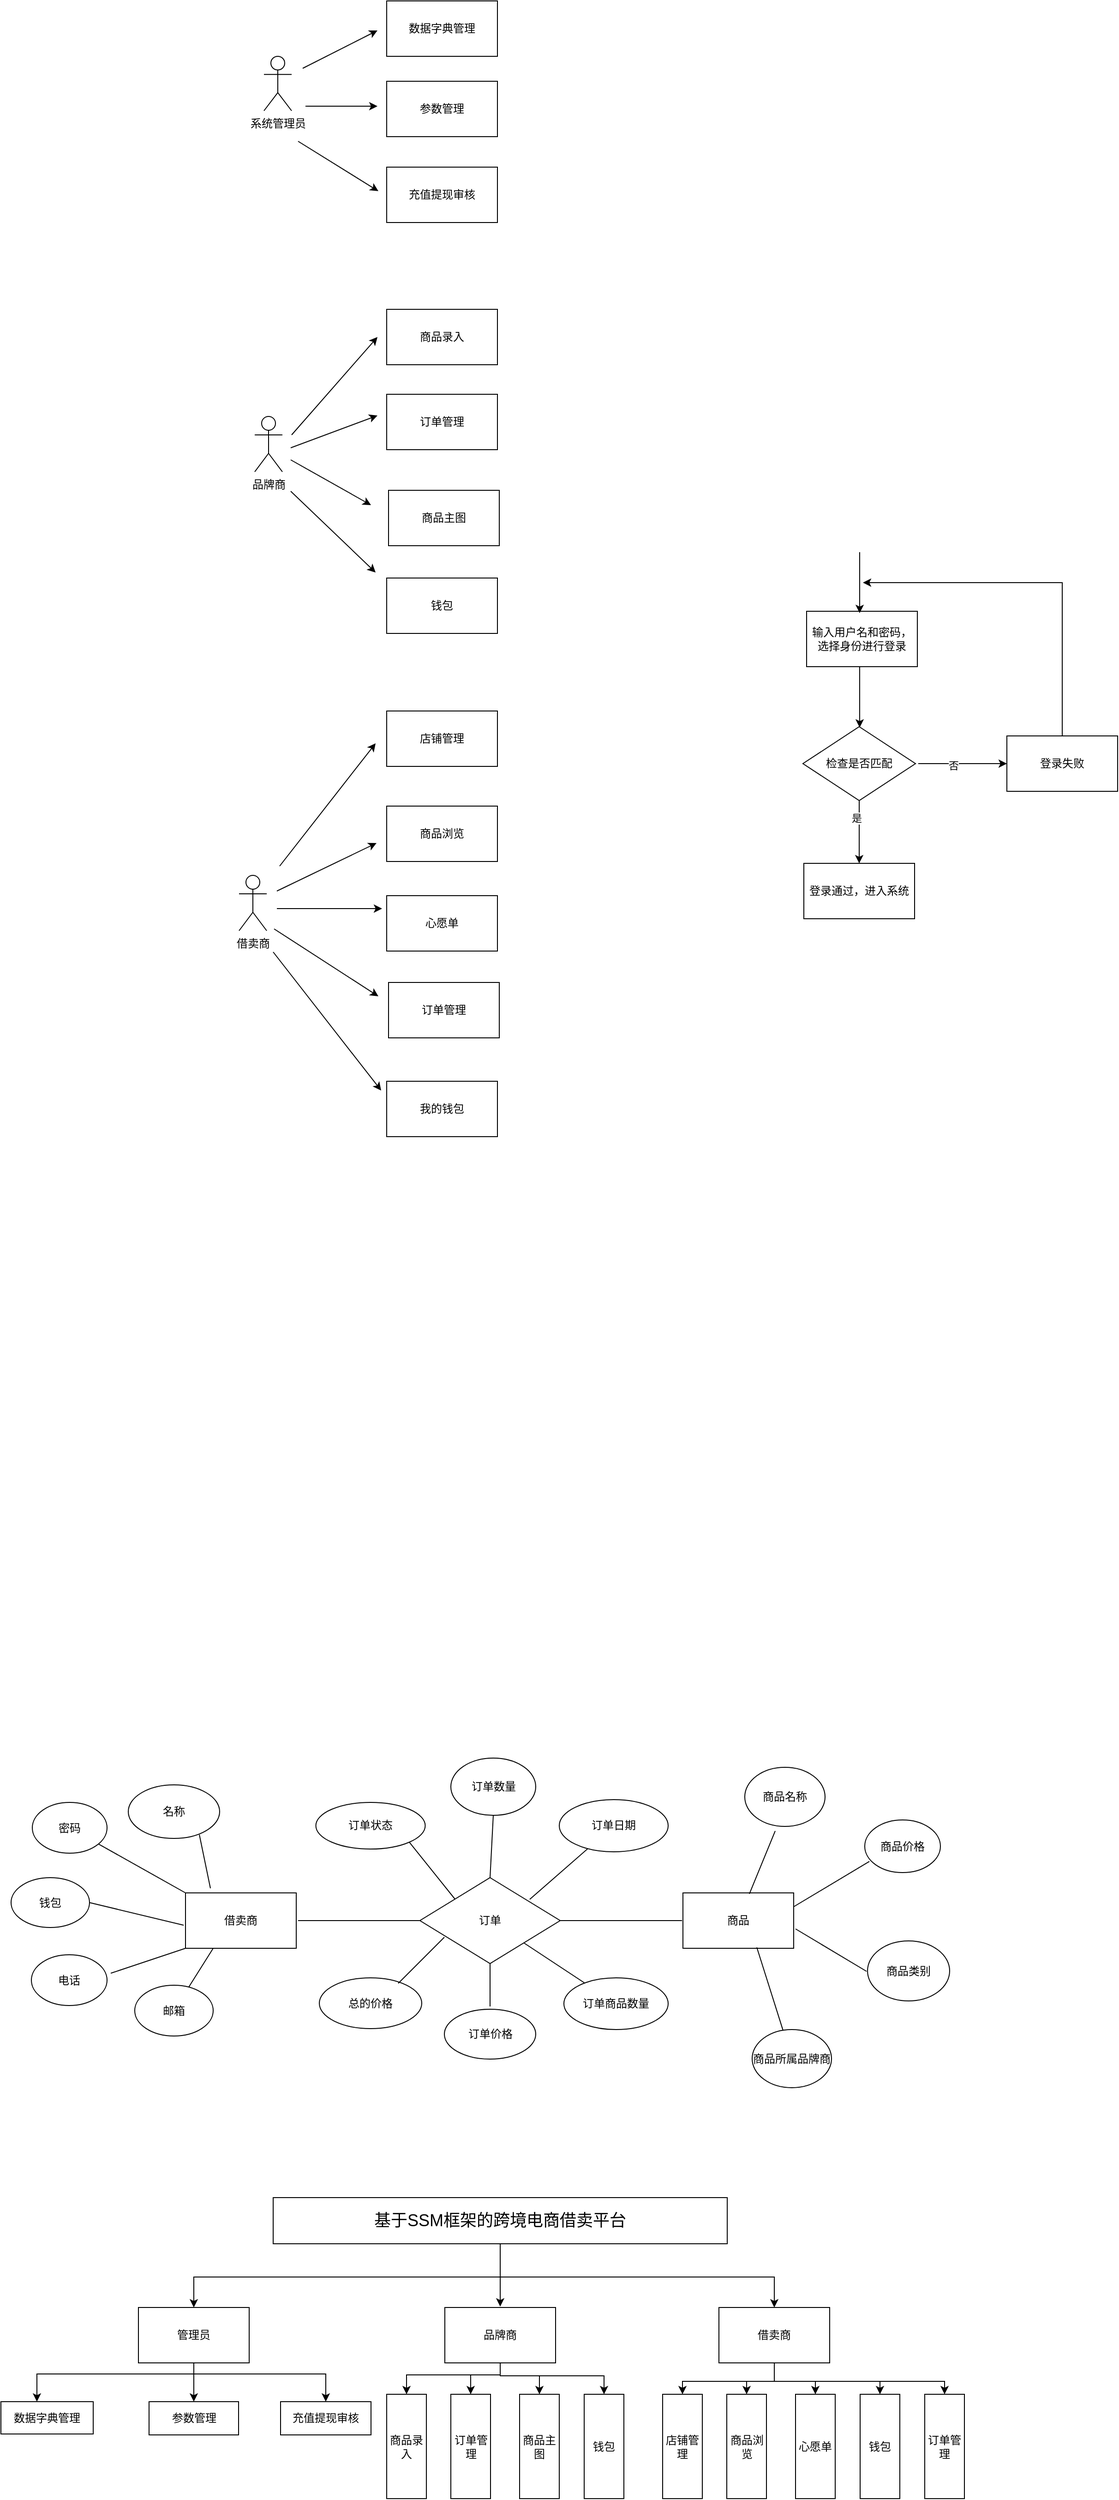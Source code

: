 <mxfile version="14.4.2" type="github">
  <diagram id="XwT_-fUCf9YLQGCaag0Y" name="Page-1">
    <mxGraphModel dx="1422" dy="762" grid="0" gridSize="10" guides="1" tooltips="1" connect="1" arrows="1" fold="1" page="1" pageScale="1" pageWidth="2339" pageHeight="3300" math="0" shadow="0">
      <root>
        <mxCell id="0" />
        <mxCell id="1" parent="0" />
        <mxCell id="hjiipsqCvdRGYFD8bcew-3" value="系统管理员" style="shape=umlActor;verticalLabelPosition=bottom;verticalAlign=top;html=1;outlineConnect=0;" parent="1" vertex="1">
          <mxGeometry x="446" y="226" width="30" height="59" as="geometry" />
        </mxCell>
        <mxCell id="hjiipsqCvdRGYFD8bcew-4" value="数据字典管理" style="rounded=0;whiteSpace=wrap;html=1;" parent="1" vertex="1">
          <mxGeometry x="579" y="166" width="120" height="60" as="geometry" />
        </mxCell>
        <mxCell id="hjiipsqCvdRGYFD8bcew-5" value="参数管理" style="rounded=0;whiteSpace=wrap;html=1;" parent="1" vertex="1">
          <mxGeometry x="579" y="253" width="120" height="60" as="geometry" />
        </mxCell>
        <mxCell id="hjiipsqCvdRGYFD8bcew-6" value="充值提现审核" style="rounded=0;whiteSpace=wrap;html=1;" parent="1" vertex="1">
          <mxGeometry x="579" y="346" width="120" height="60" as="geometry" />
        </mxCell>
        <mxCell id="hjiipsqCvdRGYFD8bcew-7" value="" style="endArrow=classic;html=1;" parent="1" edge="1">
          <mxGeometry width="50" height="50" relative="1" as="geometry">
            <mxPoint x="488" y="239" as="sourcePoint" />
            <mxPoint x="569" y="198" as="targetPoint" />
          </mxGeometry>
        </mxCell>
        <mxCell id="hjiipsqCvdRGYFD8bcew-8" value="" style="endArrow=classic;html=1;" parent="1" edge="1">
          <mxGeometry width="50" height="50" relative="1" as="geometry">
            <mxPoint x="491" y="280" as="sourcePoint" />
            <mxPoint x="569" y="280" as="targetPoint" />
          </mxGeometry>
        </mxCell>
        <mxCell id="hjiipsqCvdRGYFD8bcew-9" value="" style="endArrow=classic;html=1;" parent="1" edge="1">
          <mxGeometry width="50" height="50" relative="1" as="geometry">
            <mxPoint x="483" y="318" as="sourcePoint" />
            <mxPoint x="570" y="372" as="targetPoint" />
          </mxGeometry>
        </mxCell>
        <mxCell id="hjiipsqCvdRGYFD8bcew-12" value="品牌商" style="shape=umlActor;verticalLabelPosition=bottom;verticalAlign=top;html=1;outlineConnect=0;" parent="1" vertex="1">
          <mxGeometry x="436" y="616" width="30" height="60" as="geometry" />
        </mxCell>
        <mxCell id="hjiipsqCvdRGYFD8bcew-16" value="商品录入" style="rounded=0;whiteSpace=wrap;html=1;" parent="1" vertex="1">
          <mxGeometry x="579" y="500" width="120" height="60" as="geometry" />
        </mxCell>
        <mxCell id="hjiipsqCvdRGYFD8bcew-17" value="订单管理" style="rounded=0;whiteSpace=wrap;html=1;" parent="1" vertex="1">
          <mxGeometry x="579" y="592" width="120" height="60" as="geometry" />
        </mxCell>
        <mxCell id="hjiipsqCvdRGYFD8bcew-18" value="商品主图" style="rounded=0;whiteSpace=wrap;html=1;" parent="1" vertex="1">
          <mxGeometry x="581" y="696" width="120" height="60" as="geometry" />
        </mxCell>
        <mxCell id="hjiipsqCvdRGYFD8bcew-19" value="钱包" style="rounded=0;whiteSpace=wrap;html=1;" parent="1" vertex="1">
          <mxGeometry x="579" y="791" width="120" height="60" as="geometry" />
        </mxCell>
        <mxCell id="hjiipsqCvdRGYFD8bcew-20" value="" style="endArrow=classic;html=1;" parent="1" edge="1">
          <mxGeometry width="50" height="50" relative="1" as="geometry">
            <mxPoint x="476" y="636" as="sourcePoint" />
            <mxPoint x="569" y="530" as="targetPoint" />
          </mxGeometry>
        </mxCell>
        <mxCell id="hjiipsqCvdRGYFD8bcew-21" value="" style="endArrow=classic;html=1;" parent="1" edge="1">
          <mxGeometry width="50" height="50" relative="1" as="geometry">
            <mxPoint x="475" y="650" as="sourcePoint" />
            <mxPoint x="569" y="615" as="targetPoint" />
          </mxGeometry>
        </mxCell>
        <mxCell id="hjiipsqCvdRGYFD8bcew-22" value="" style="endArrow=classic;html=1;" parent="1" edge="1">
          <mxGeometry width="50" height="50" relative="1" as="geometry">
            <mxPoint x="475" y="663" as="sourcePoint" />
            <mxPoint x="562" y="712" as="targetPoint" />
          </mxGeometry>
        </mxCell>
        <mxCell id="hjiipsqCvdRGYFD8bcew-23" value="" style="endArrow=classic;html=1;" parent="1" edge="1">
          <mxGeometry width="50" height="50" relative="1" as="geometry">
            <mxPoint x="475" y="697" as="sourcePoint" />
            <mxPoint x="567" y="785" as="targetPoint" />
          </mxGeometry>
        </mxCell>
        <mxCell id="hjiipsqCvdRGYFD8bcew-24" value="借卖商" style="shape=umlActor;verticalLabelPosition=bottom;verticalAlign=top;html=1;outlineConnect=0;" parent="1" vertex="1">
          <mxGeometry x="419" y="1113" width="30" height="60" as="geometry" />
        </mxCell>
        <mxCell id="hjiipsqCvdRGYFD8bcew-25" value="店铺管理" style="rounded=0;whiteSpace=wrap;html=1;" parent="1" vertex="1">
          <mxGeometry x="579" y="935" width="120" height="60" as="geometry" />
        </mxCell>
        <mxCell id="hjiipsqCvdRGYFD8bcew-26" value="商品浏览" style="rounded=0;whiteSpace=wrap;html=1;" parent="1" vertex="1">
          <mxGeometry x="579" y="1038" width="120" height="60" as="geometry" />
        </mxCell>
        <mxCell id="hjiipsqCvdRGYFD8bcew-27" value="心愿单" style="rounded=0;whiteSpace=wrap;html=1;" parent="1" vertex="1">
          <mxGeometry x="579" y="1135" width="120" height="60" as="geometry" />
        </mxCell>
        <mxCell id="hjiipsqCvdRGYFD8bcew-28" value="订单管理" style="rounded=0;whiteSpace=wrap;html=1;" parent="1" vertex="1">
          <mxGeometry x="581" y="1229" width="120" height="60" as="geometry" />
        </mxCell>
        <mxCell id="hjiipsqCvdRGYFD8bcew-29" value="我的钱包" style="rounded=0;whiteSpace=wrap;html=1;" parent="1" vertex="1">
          <mxGeometry x="579" y="1336" width="120" height="60" as="geometry" />
        </mxCell>
        <mxCell id="hjiipsqCvdRGYFD8bcew-30" value="" style="endArrow=classic;html=1;" parent="1" edge="1">
          <mxGeometry width="50" height="50" relative="1" as="geometry">
            <mxPoint x="463" y="1103" as="sourcePoint" />
            <mxPoint x="567" y="970" as="targetPoint" />
          </mxGeometry>
        </mxCell>
        <mxCell id="hjiipsqCvdRGYFD8bcew-31" value="" style="endArrow=classic;html=1;" parent="1" edge="1">
          <mxGeometry width="50" height="50" relative="1" as="geometry">
            <mxPoint x="460" y="1130" as="sourcePoint" />
            <mxPoint x="568" y="1078" as="targetPoint" />
          </mxGeometry>
        </mxCell>
        <mxCell id="hjiipsqCvdRGYFD8bcew-32" value="" style="endArrow=classic;html=1;" parent="1" edge="1">
          <mxGeometry width="50" height="50" relative="1" as="geometry">
            <mxPoint x="460" y="1149" as="sourcePoint" />
            <mxPoint x="574" y="1149" as="targetPoint" />
          </mxGeometry>
        </mxCell>
        <mxCell id="hjiipsqCvdRGYFD8bcew-33" value="" style="endArrow=classic;html=1;" parent="1" edge="1">
          <mxGeometry width="50" height="50" relative="1" as="geometry">
            <mxPoint x="457" y="1171" as="sourcePoint" />
            <mxPoint x="570" y="1244" as="targetPoint" />
          </mxGeometry>
        </mxCell>
        <mxCell id="hjiipsqCvdRGYFD8bcew-34" value="" style="endArrow=classic;html=1;" parent="1" edge="1">
          <mxGeometry width="50" height="50" relative="1" as="geometry">
            <mxPoint x="456" y="1196" as="sourcePoint" />
            <mxPoint x="573" y="1346" as="targetPoint" />
          </mxGeometry>
        </mxCell>
        <mxCell id="hjiipsqCvdRGYFD8bcew-35" value="借卖商" style="rounded=0;whiteSpace=wrap;html=1;" parent="1" vertex="1">
          <mxGeometry x="361" y="2215" width="120" height="60" as="geometry" />
        </mxCell>
        <mxCell id="hjiipsqCvdRGYFD8bcew-36" value="商品" style="rounded=0;whiteSpace=wrap;html=1;" parent="1" vertex="1">
          <mxGeometry x="900" y="2215" width="120" height="60" as="geometry" />
        </mxCell>
        <mxCell id="hjiipsqCvdRGYFD8bcew-37" value="订单" style="rhombus;whiteSpace=wrap;html=1;" parent="1" vertex="1">
          <mxGeometry x="615" y="2198.5" width="152" height="93" as="geometry" />
        </mxCell>
        <mxCell id="hjiipsqCvdRGYFD8bcew-38" value="密码" style="ellipse;whiteSpace=wrap;html=1;" parent="1" vertex="1">
          <mxGeometry x="195" y="2117" width="81" height="55" as="geometry" />
        </mxCell>
        <mxCell id="hjiipsqCvdRGYFD8bcew-39" value="钱包" style="ellipse;whiteSpace=wrap;html=1;" parent="1" vertex="1">
          <mxGeometry x="172" y="2198.5" width="85" height="54" as="geometry" />
        </mxCell>
        <mxCell id="hjiipsqCvdRGYFD8bcew-40" value="电话" style="ellipse;whiteSpace=wrap;html=1;" parent="1" vertex="1">
          <mxGeometry x="194" y="2282" width="82" height="55" as="geometry" />
        </mxCell>
        <mxCell id="hjiipsqCvdRGYFD8bcew-41" value="邮箱" style="ellipse;whiteSpace=wrap;html=1;" parent="1" vertex="1">
          <mxGeometry x="306" y="2315" width="85" height="55" as="geometry" />
        </mxCell>
        <mxCell id="hjiipsqCvdRGYFD8bcew-42" value="名称" style="ellipse;whiteSpace=wrap;html=1;" parent="1" vertex="1">
          <mxGeometry x="299" y="2098" width="99" height="58" as="geometry" />
        </mxCell>
        <mxCell id="hjiipsqCvdRGYFD8bcew-43" value="订单数量" style="ellipse;whiteSpace=wrap;html=1;" parent="1" vertex="1">
          <mxGeometry x="648.5" y="2069" width="92" height="62" as="geometry" />
        </mxCell>
        <mxCell id="hjiipsqCvdRGYFD8bcew-44" value="订单日期" style="ellipse;whiteSpace=wrap;html=1;" parent="1" vertex="1">
          <mxGeometry x="766" y="2114" width="118" height="56.5" as="geometry" />
        </mxCell>
        <mxCell id="hjiipsqCvdRGYFD8bcew-45" value="订单价格" style="ellipse;whiteSpace=wrap;html=1;" parent="1" vertex="1">
          <mxGeometry x="641.5" y="2341" width="99" height="54" as="geometry" />
        </mxCell>
        <mxCell id="hjiipsqCvdRGYFD8bcew-46" value="订单商品数量" style="ellipse;whiteSpace=wrap;html=1;" parent="1" vertex="1">
          <mxGeometry x="771" y="2307" width="113" height="56" as="geometry" />
        </mxCell>
        <mxCell id="hjiipsqCvdRGYFD8bcew-47" value="总的价格" style="ellipse;whiteSpace=wrap;html=1;" parent="1" vertex="1">
          <mxGeometry x="506" y="2307" width="111" height="55" as="geometry" />
        </mxCell>
        <mxCell id="hjiipsqCvdRGYFD8bcew-48" value="订单状态" style="ellipse;whiteSpace=wrap;html=1;" parent="1" vertex="1">
          <mxGeometry x="502.25" y="2117" width="118.5" height="50.5" as="geometry" />
        </mxCell>
        <mxCell id="hjiipsqCvdRGYFD8bcew-49" value="商品名称" style="ellipse;whiteSpace=wrap;html=1;" parent="1" vertex="1">
          <mxGeometry x="967" y="2079" width="87" height="64" as="geometry" />
        </mxCell>
        <mxCell id="hjiipsqCvdRGYFD8bcew-50" value="商品价格" style="ellipse;whiteSpace=wrap;html=1;" parent="1" vertex="1">
          <mxGeometry x="1097" y="2136" width="82" height="57" as="geometry" />
        </mxCell>
        <mxCell id="hjiipsqCvdRGYFD8bcew-51" value="商品类别" style="ellipse;whiteSpace=wrap;html=1;" parent="1" vertex="1">
          <mxGeometry x="1100" y="2267" width="89" height="65" as="geometry" />
        </mxCell>
        <mxCell id="hjiipsqCvdRGYFD8bcew-52" value="商品所属品牌商" style="ellipse;whiteSpace=wrap;html=1;" parent="1" vertex="1">
          <mxGeometry x="975" y="2363" width="86" height="63" as="geometry" />
        </mxCell>
        <mxCell id="hjiipsqCvdRGYFD8bcew-55" value="" style="endArrow=none;html=1;entryX=0;entryY=0.5;entryDx=0;entryDy=0;" parent="1" target="hjiipsqCvdRGYFD8bcew-37" edge="1">
          <mxGeometry width="50" height="50" relative="1" as="geometry">
            <mxPoint x="483" y="2245" as="sourcePoint" />
            <mxPoint x="516" y="2212" as="targetPoint" />
          </mxGeometry>
        </mxCell>
        <mxCell id="hjiipsqCvdRGYFD8bcew-56" value="" style="endArrow=none;html=1;exitX=1;exitY=0.5;exitDx=0;exitDy=0;" parent="1" source="hjiipsqCvdRGYFD8bcew-37" edge="1">
          <mxGeometry width="50" height="50" relative="1" as="geometry">
            <mxPoint x="859" y="2245" as="sourcePoint" />
            <mxPoint x="899" y="2245" as="targetPoint" />
          </mxGeometry>
        </mxCell>
        <mxCell id="hjiipsqCvdRGYFD8bcew-57" value="" style="endArrow=none;html=1;entryX=0.263;entryY=0.938;entryDx=0;entryDy=0;entryPerimeter=0;" parent="1" target="hjiipsqCvdRGYFD8bcew-44" edge="1">
          <mxGeometry width="50" height="50" relative="1" as="geometry">
            <mxPoint x="734" y="2222" as="sourcePoint" />
            <mxPoint x="784" y="2172" as="targetPoint" />
          </mxGeometry>
        </mxCell>
        <mxCell id="hjiipsqCvdRGYFD8bcew-58" value="" style="endArrow=none;html=1;entryX=0.778;entryY=0.931;entryDx=0;entryDy=0;entryPerimeter=0;" parent="1" target="hjiipsqCvdRGYFD8bcew-42" edge="1">
          <mxGeometry width="50" height="50" relative="1" as="geometry">
            <mxPoint x="388" y="2210" as="sourcePoint" />
            <mxPoint x="439" y="2150" as="targetPoint" />
          </mxGeometry>
        </mxCell>
        <mxCell id="hjiipsqCvdRGYFD8bcew-59" value="" style="endArrow=none;html=1;entryX=0;entryY=0;entryDx=0;entryDy=0;" parent="1" source="hjiipsqCvdRGYFD8bcew-38" target="hjiipsqCvdRGYFD8bcew-35" edge="1">
          <mxGeometry width="50" height="50" relative="1" as="geometry">
            <mxPoint x="326" y="2223" as="sourcePoint" />
            <mxPoint x="364" y="2173" as="targetPoint" />
          </mxGeometry>
        </mxCell>
        <mxCell id="hjiipsqCvdRGYFD8bcew-60" value="" style="endArrow=none;html=1;exitX=1;exitY=0.5;exitDx=0;exitDy=0;" parent="1" source="hjiipsqCvdRGYFD8bcew-39" edge="1">
          <mxGeometry width="50" height="50" relative="1" as="geometry">
            <mxPoint x="293" y="2267" as="sourcePoint" />
            <mxPoint x="359" y="2250" as="targetPoint" />
          </mxGeometry>
        </mxCell>
        <mxCell id="hjiipsqCvdRGYFD8bcew-61" value="" style="endArrow=none;html=1;entryX=0;entryY=1;entryDx=0;entryDy=0;exitX=1.049;exitY=0.364;exitDx=0;exitDy=0;exitPerimeter=0;" parent="1" source="hjiipsqCvdRGYFD8bcew-40" target="hjiipsqCvdRGYFD8bcew-35" edge="1">
          <mxGeometry width="50" height="50" relative="1" as="geometry">
            <mxPoint x="297" y="2305" as="sourcePoint" />
            <mxPoint x="347" y="2255" as="targetPoint" />
          </mxGeometry>
        </mxCell>
        <mxCell id="hjiipsqCvdRGYFD8bcew-62" value="" style="endArrow=none;html=1;entryX=0.25;entryY=1;entryDx=0;entryDy=0;" parent="1" source="hjiipsqCvdRGYFD8bcew-41" target="hjiipsqCvdRGYFD8bcew-35" edge="1">
          <mxGeometry width="50" height="50" relative="1" as="geometry">
            <mxPoint x="398" y="2331" as="sourcePoint" />
            <mxPoint x="448" y="2281" as="targetPoint" />
          </mxGeometry>
        </mxCell>
        <mxCell id="hjiipsqCvdRGYFD8bcew-63" value="" style="endArrow=none;html=1;entryX=1;entryY=1;entryDx=0;entryDy=0;exitX=0;exitY=0;exitDx=0;exitDy=0;" parent="1" source="hjiipsqCvdRGYFD8bcew-37" target="hjiipsqCvdRGYFD8bcew-48" edge="1">
          <mxGeometry width="50" height="50" relative="1" as="geometry">
            <mxPoint x="649" y="2193" as="sourcePoint" />
            <mxPoint x="699" y="2143" as="targetPoint" />
          </mxGeometry>
        </mxCell>
        <mxCell id="hjiipsqCvdRGYFD8bcew-64" value="" style="endArrow=none;html=1;exitX=0.5;exitY=0;exitDx=0;exitDy=0;entryX=0.5;entryY=1;entryDx=0;entryDy=0;" parent="1" source="hjiipsqCvdRGYFD8bcew-37" target="hjiipsqCvdRGYFD8bcew-43" edge="1">
          <mxGeometry width="50" height="50" relative="1" as="geometry">
            <mxPoint x="691" y="2185" as="sourcePoint" />
            <mxPoint x="741" y="2135" as="targetPoint" />
          </mxGeometry>
        </mxCell>
        <mxCell id="hjiipsqCvdRGYFD8bcew-65" value="" style="endArrow=none;html=1;" parent="1" edge="1">
          <mxGeometry width="50" height="50" relative="1" as="geometry">
            <mxPoint x="591.5" y="2313" as="sourcePoint" />
            <mxPoint x="641.5" y="2263" as="targetPoint" />
          </mxGeometry>
        </mxCell>
        <mxCell id="hjiipsqCvdRGYFD8bcew-68" value="" style="endArrow=none;html=1;entryX=0.5;entryY=1;entryDx=0;entryDy=0;" parent="1" target="hjiipsqCvdRGYFD8bcew-37" edge="1">
          <mxGeometry width="50" height="50" relative="1" as="geometry">
            <mxPoint x="691" y="2338" as="sourcePoint" />
            <mxPoint x="744" y="2288" as="targetPoint" />
          </mxGeometry>
        </mxCell>
        <mxCell id="hjiipsqCvdRGYFD8bcew-69" value="" style="endArrow=none;html=1;" parent="1" source="hjiipsqCvdRGYFD8bcew-37" target="hjiipsqCvdRGYFD8bcew-46" edge="1">
          <mxGeometry width="50" height="50" relative="1" as="geometry">
            <mxPoint x="758" y="2318" as="sourcePoint" />
            <mxPoint x="808" y="2268" as="targetPoint" />
          </mxGeometry>
        </mxCell>
        <mxCell id="hjiipsqCvdRGYFD8bcew-70" value="" style="endArrow=none;html=1;entryX=0.379;entryY=1.078;entryDx=0;entryDy=0;entryPerimeter=0;exitX=0.6;exitY=0.017;exitDx=0;exitDy=0;exitPerimeter=0;" parent="1" source="hjiipsqCvdRGYFD8bcew-36" target="hjiipsqCvdRGYFD8bcew-49" edge="1">
          <mxGeometry width="50" height="50" relative="1" as="geometry">
            <mxPoint x="944" y="2221" as="sourcePoint" />
            <mxPoint x="994" y="2171" as="targetPoint" />
          </mxGeometry>
        </mxCell>
        <mxCell id="hjiipsqCvdRGYFD8bcew-71" value="" style="endArrow=none;html=1;entryX=0.061;entryY=0.789;entryDx=0;entryDy=0;entryPerimeter=0;exitX=1;exitY=0.25;exitDx=0;exitDy=0;" parent="1" source="hjiipsqCvdRGYFD8bcew-36" target="hjiipsqCvdRGYFD8bcew-50" edge="1">
          <mxGeometry width="50" height="50" relative="1" as="geometry">
            <mxPoint x="1027" y="2232" as="sourcePoint" />
            <mxPoint x="1086" y="2188" as="targetPoint" />
          </mxGeometry>
        </mxCell>
        <mxCell id="hjiipsqCvdRGYFD8bcew-72" value="" style="endArrow=none;html=1;exitX=1.017;exitY=0.65;exitDx=0;exitDy=0;exitPerimeter=0;" parent="1" source="hjiipsqCvdRGYFD8bcew-36" edge="1">
          <mxGeometry width="50" height="50" relative="1" as="geometry">
            <mxPoint x="1036" y="2300" as="sourcePoint" />
            <mxPoint x="1099" y="2300" as="targetPoint" />
          </mxGeometry>
        </mxCell>
        <mxCell id="hjiipsqCvdRGYFD8bcew-73" value="" style="endArrow=none;html=1;entryX=0.667;entryY=0.983;entryDx=0;entryDy=0;entryPerimeter=0;" parent="1" source="hjiipsqCvdRGYFD8bcew-52" target="hjiipsqCvdRGYFD8bcew-36" edge="1">
          <mxGeometry width="50" height="50" relative="1" as="geometry">
            <mxPoint x="979" y="2350" as="sourcePoint" />
            <mxPoint x="1029" y="2300" as="targetPoint" />
          </mxGeometry>
        </mxCell>
        <mxCell id="jop23yUPkVs85DYAxAr2-5" style="edgeStyle=orthogonalEdgeStyle;rounded=0;orthogonalLoop=1;jettySize=auto;html=1;entryX=0.5;entryY=0;entryDx=0;entryDy=0;" edge="1" parent="1" source="jop23yUPkVs85DYAxAr2-1" target="jop23yUPkVs85DYAxAr2-2">
          <mxGeometry relative="1" as="geometry">
            <Array as="points">
              <mxPoint x="702" y="2631" />
              <mxPoint x="370" y="2631" />
            </Array>
          </mxGeometry>
        </mxCell>
        <mxCell id="jop23yUPkVs85DYAxAr2-6" style="edgeStyle=orthogonalEdgeStyle;rounded=0;orthogonalLoop=1;jettySize=auto;html=1;" edge="1" parent="1" source="jop23yUPkVs85DYAxAr2-1">
          <mxGeometry relative="1" as="geometry">
            <mxPoint x="702" y="2663" as="targetPoint" />
          </mxGeometry>
        </mxCell>
        <mxCell id="jop23yUPkVs85DYAxAr2-7" style="edgeStyle=orthogonalEdgeStyle;rounded=0;orthogonalLoop=1;jettySize=auto;html=1;entryX=0.5;entryY=0;entryDx=0;entryDy=0;" edge="1" parent="1" source="jop23yUPkVs85DYAxAr2-1" target="jop23yUPkVs85DYAxAr2-4">
          <mxGeometry relative="1" as="geometry">
            <Array as="points">
              <mxPoint x="702" y="2631" />
              <mxPoint x="999" y="2631" />
            </Array>
          </mxGeometry>
        </mxCell>
        <mxCell id="jop23yUPkVs85DYAxAr2-1" value="&lt;font style=&quot;font-size: 18px&quot;&gt;基于SSM框架的跨境电商借卖平台&lt;/font&gt;" style="rounded=0;whiteSpace=wrap;html=1;" vertex="1" parent="1">
          <mxGeometry x="456" y="2545" width="492" height="50" as="geometry" />
        </mxCell>
        <mxCell id="jop23yUPkVs85DYAxAr2-11" style="edgeStyle=orthogonalEdgeStyle;rounded=0;orthogonalLoop=1;jettySize=auto;html=1;" edge="1" parent="1" source="jop23yUPkVs85DYAxAr2-2" target="jop23yUPkVs85DYAxAr2-8">
          <mxGeometry relative="1" as="geometry">
            <mxPoint x="195" y="2758" as="targetPoint" />
            <Array as="points">
              <mxPoint x="370" y="2736" />
              <mxPoint x="200" y="2736" />
            </Array>
          </mxGeometry>
        </mxCell>
        <mxCell id="jop23yUPkVs85DYAxAr2-12" style="edgeStyle=orthogonalEdgeStyle;rounded=0;orthogonalLoop=1;jettySize=auto;html=1;entryX=0.5;entryY=0;entryDx=0;entryDy=0;" edge="1" parent="1" source="jop23yUPkVs85DYAxAr2-2" target="jop23yUPkVs85DYAxAr2-9">
          <mxGeometry relative="1" as="geometry">
            <mxPoint x="370" y="2743" as="targetPoint" />
          </mxGeometry>
        </mxCell>
        <mxCell id="jop23yUPkVs85DYAxAr2-14" style="edgeStyle=orthogonalEdgeStyle;rounded=0;orthogonalLoop=1;jettySize=auto;html=1;entryX=0.5;entryY=0;entryDx=0;entryDy=0;" edge="1" parent="1" source="jop23yUPkVs85DYAxAr2-2" target="jop23yUPkVs85DYAxAr2-10">
          <mxGeometry relative="1" as="geometry">
            <Array as="points">
              <mxPoint x="370" y="2736" />
              <mxPoint x="513" y="2736" />
            </Array>
          </mxGeometry>
        </mxCell>
        <mxCell id="jop23yUPkVs85DYAxAr2-2" value="管理员" style="rounded=0;whiteSpace=wrap;html=1;" vertex="1" parent="1">
          <mxGeometry x="310" y="2664" width="120" height="60" as="geometry" />
        </mxCell>
        <mxCell id="jop23yUPkVs85DYAxAr2-25" style="edgeStyle=orthogonalEdgeStyle;rounded=0;orthogonalLoop=1;jettySize=auto;html=1;entryX=0.5;entryY=0;entryDx=0;entryDy=0;" edge="1" parent="1" source="jop23yUPkVs85DYAxAr2-3" target="jop23yUPkVs85DYAxAr2-15">
          <mxGeometry relative="1" as="geometry">
            <Array as="points">
              <mxPoint x="702" y="2737" />
              <mxPoint x="601" y="2737" />
            </Array>
          </mxGeometry>
        </mxCell>
        <mxCell id="jop23yUPkVs85DYAxAr2-26" style="edgeStyle=orthogonalEdgeStyle;rounded=0;orthogonalLoop=1;jettySize=auto;html=1;entryX=0.5;entryY=0;entryDx=0;entryDy=0;" edge="1" parent="1" source="jop23yUPkVs85DYAxAr2-3" target="jop23yUPkVs85DYAxAr2-16">
          <mxGeometry relative="1" as="geometry">
            <Array as="points">
              <mxPoint x="702" y="2737" />
              <mxPoint x="670" y="2737" />
            </Array>
          </mxGeometry>
        </mxCell>
        <mxCell id="jop23yUPkVs85DYAxAr2-27" style="edgeStyle=orthogonalEdgeStyle;rounded=0;orthogonalLoop=1;jettySize=auto;html=1;entryX=0.5;entryY=0;entryDx=0;entryDy=0;" edge="1" parent="1" source="jop23yUPkVs85DYAxAr2-3" target="jop23yUPkVs85DYAxAr2-17">
          <mxGeometry relative="1" as="geometry">
            <Array as="points">
              <mxPoint x="702" y="2738" />
              <mxPoint x="745" y="2738" />
            </Array>
          </mxGeometry>
        </mxCell>
        <mxCell id="jop23yUPkVs85DYAxAr2-28" style="edgeStyle=orthogonalEdgeStyle;rounded=0;orthogonalLoop=1;jettySize=auto;html=1;entryX=0.5;entryY=0;entryDx=0;entryDy=0;" edge="1" parent="1" source="jop23yUPkVs85DYAxAr2-3" target="jop23yUPkVs85DYAxAr2-18">
          <mxGeometry relative="1" as="geometry">
            <Array as="points">
              <mxPoint x="702" y="2738" />
              <mxPoint x="815" y="2738" />
            </Array>
          </mxGeometry>
        </mxCell>
        <mxCell id="jop23yUPkVs85DYAxAr2-3" value="品牌商" style="rounded=0;whiteSpace=wrap;html=1;" vertex="1" parent="1">
          <mxGeometry x="642" y="2664" width="120" height="60" as="geometry" />
        </mxCell>
        <mxCell id="jop23yUPkVs85DYAxAr2-29" style="edgeStyle=orthogonalEdgeStyle;rounded=0;orthogonalLoop=1;jettySize=auto;html=1;entryX=0.5;entryY=0;entryDx=0;entryDy=0;" edge="1" parent="1" source="jop23yUPkVs85DYAxAr2-4" target="jop23yUPkVs85DYAxAr2-20">
          <mxGeometry relative="1" as="geometry">
            <Array as="points">
              <mxPoint x="999" y="2744" />
              <mxPoint x="900" y="2744" />
            </Array>
          </mxGeometry>
        </mxCell>
        <mxCell id="jop23yUPkVs85DYAxAr2-30" style="edgeStyle=orthogonalEdgeStyle;rounded=0;orthogonalLoop=1;jettySize=auto;html=1;entryX=0.5;entryY=0;entryDx=0;entryDy=0;" edge="1" parent="1" source="jop23yUPkVs85DYAxAr2-4" target="jop23yUPkVs85DYAxAr2-21">
          <mxGeometry relative="1" as="geometry" />
        </mxCell>
        <mxCell id="jop23yUPkVs85DYAxAr2-31" style="edgeStyle=orthogonalEdgeStyle;rounded=0;orthogonalLoop=1;jettySize=auto;html=1;entryX=0.5;entryY=0;entryDx=0;entryDy=0;" edge="1" parent="1" source="jop23yUPkVs85DYAxAr2-4" target="jop23yUPkVs85DYAxAr2-22">
          <mxGeometry relative="1" as="geometry" />
        </mxCell>
        <mxCell id="jop23yUPkVs85DYAxAr2-32" style="edgeStyle=orthogonalEdgeStyle;rounded=0;orthogonalLoop=1;jettySize=auto;html=1;entryX=0.5;entryY=0;entryDx=0;entryDy=0;" edge="1" parent="1" source="jop23yUPkVs85DYAxAr2-4" target="jop23yUPkVs85DYAxAr2-23">
          <mxGeometry relative="1" as="geometry">
            <Array as="points">
              <mxPoint x="999" y="2744" />
              <mxPoint x="1114" y="2744" />
            </Array>
          </mxGeometry>
        </mxCell>
        <mxCell id="jop23yUPkVs85DYAxAr2-33" style="edgeStyle=orthogonalEdgeStyle;rounded=0;orthogonalLoop=1;jettySize=auto;html=1;entryX=0.5;entryY=0;entryDx=0;entryDy=0;" edge="1" parent="1" source="jop23yUPkVs85DYAxAr2-4" target="jop23yUPkVs85DYAxAr2-24">
          <mxGeometry relative="1" as="geometry">
            <Array as="points">
              <mxPoint x="999" y="2744" />
              <mxPoint x="1184" y="2744" />
            </Array>
          </mxGeometry>
        </mxCell>
        <mxCell id="jop23yUPkVs85DYAxAr2-4" value="借卖商" style="rounded=0;whiteSpace=wrap;html=1;" vertex="1" parent="1">
          <mxGeometry x="939" y="2664" width="120" height="60" as="geometry" />
        </mxCell>
        <mxCell id="jop23yUPkVs85DYAxAr2-8" value="数据字典管理" style="rounded=0;whiteSpace=wrap;html=1;" vertex="1" parent="1">
          <mxGeometry x="161" y="2766" width="100" height="35" as="geometry" />
        </mxCell>
        <mxCell id="jop23yUPkVs85DYAxAr2-9" value="参数管理" style="rounded=0;whiteSpace=wrap;html=1;" vertex="1" parent="1">
          <mxGeometry x="321.5" y="2766" width="97" height="36" as="geometry" />
        </mxCell>
        <mxCell id="jop23yUPkVs85DYAxAr2-10" value="充值提现审核" style="rounded=0;whiteSpace=wrap;html=1;" vertex="1" parent="1">
          <mxGeometry x="464" y="2766" width="98" height="36" as="geometry" />
        </mxCell>
        <mxCell id="jop23yUPkVs85DYAxAr2-15" value="商品录入" style="rounded=0;whiteSpace=wrap;html=1;" vertex="1" parent="1">
          <mxGeometry x="579" y="2758" width="43" height="113" as="geometry" />
        </mxCell>
        <mxCell id="jop23yUPkVs85DYAxAr2-16" value="订单管理" style="rounded=0;whiteSpace=wrap;html=1;" vertex="1" parent="1">
          <mxGeometry x="648.5" y="2758" width="43" height="113" as="geometry" />
        </mxCell>
        <mxCell id="jop23yUPkVs85DYAxAr2-17" value="商品主图" style="rounded=0;whiteSpace=wrap;html=1;" vertex="1" parent="1">
          <mxGeometry x="723" y="2758" width="43" height="113" as="geometry" />
        </mxCell>
        <mxCell id="jop23yUPkVs85DYAxAr2-18" value="钱包" style="rounded=0;whiteSpace=wrap;html=1;" vertex="1" parent="1">
          <mxGeometry x="793" y="2758" width="43" height="113" as="geometry" />
        </mxCell>
        <mxCell id="jop23yUPkVs85DYAxAr2-20" value="店铺管理" style="rounded=0;whiteSpace=wrap;html=1;" vertex="1" parent="1">
          <mxGeometry x="878" y="2758" width="43" height="113" as="geometry" />
        </mxCell>
        <mxCell id="jop23yUPkVs85DYAxAr2-21" value="商品浏览" style="rounded=0;whiteSpace=wrap;html=1;" vertex="1" parent="1">
          <mxGeometry x="947.5" y="2758" width="43" height="113" as="geometry" />
        </mxCell>
        <mxCell id="jop23yUPkVs85DYAxAr2-22" value="心愿单" style="rounded=0;whiteSpace=wrap;html=1;" vertex="1" parent="1">
          <mxGeometry x="1022" y="2758" width="43" height="113" as="geometry" />
        </mxCell>
        <mxCell id="jop23yUPkVs85DYAxAr2-23" value="钱包" style="rounded=0;whiteSpace=wrap;html=1;" vertex="1" parent="1">
          <mxGeometry x="1092" y="2758" width="43" height="113" as="geometry" />
        </mxCell>
        <mxCell id="jop23yUPkVs85DYAxAr2-24" value="订单管理" style="rounded=0;whiteSpace=wrap;html=1;" vertex="1" parent="1">
          <mxGeometry x="1162" y="2758" width="43" height="113" as="geometry" />
        </mxCell>
        <mxCell id="jop23yUPkVs85DYAxAr2-34" value="输入用户名和密码，选择身份进行登录" style="rounded=0;whiteSpace=wrap;html=1;" vertex="1" parent="1">
          <mxGeometry x="1034" y="827" width="120" height="60" as="geometry" />
        </mxCell>
        <mxCell id="jop23yUPkVs85DYAxAr2-35" value="检查是否匹配" style="rhombus;whiteSpace=wrap;html=1;" vertex="1" parent="1">
          <mxGeometry x="1030" y="952" width="122" height="80" as="geometry" />
        </mxCell>
        <mxCell id="jop23yUPkVs85DYAxAr2-36" value="登录通过，进入系统" style="rounded=0;whiteSpace=wrap;html=1;" vertex="1" parent="1">
          <mxGeometry x="1031" y="1100" width="120" height="60" as="geometry" />
        </mxCell>
        <mxCell id="jop23yUPkVs85DYAxAr2-37" value="" style="endArrow=classic;html=1;" edge="1" parent="1">
          <mxGeometry width="50" height="50" relative="1" as="geometry">
            <mxPoint x="1091.5" y="763" as="sourcePoint" />
            <mxPoint x="1091.5" y="829" as="targetPoint" />
          </mxGeometry>
        </mxCell>
        <mxCell id="jop23yUPkVs85DYAxAr2-38" value="" style="endArrow=classic;html=1;" edge="1" parent="1">
          <mxGeometry width="50" height="50" relative="1" as="geometry">
            <mxPoint x="1091.5" y="887" as="sourcePoint" />
            <mxPoint x="1091.5" y="953" as="targetPoint" />
          </mxGeometry>
        </mxCell>
        <mxCell id="jop23yUPkVs85DYAxAr2-39" value="" style="endArrow=classic;html=1;exitX=0.5;exitY=1;exitDx=0;exitDy=0;" edge="1" parent="1" source="jop23yUPkVs85DYAxAr2-35">
          <mxGeometry width="50" height="50" relative="1" as="geometry">
            <mxPoint x="1220" y="1024" as="sourcePoint" />
            <mxPoint x="1091" y="1100" as="targetPoint" />
          </mxGeometry>
        </mxCell>
        <mxCell id="jop23yUPkVs85DYAxAr2-40" value="是" style="edgeLabel;html=1;align=center;verticalAlign=middle;resizable=0;points=[];" vertex="1" connectable="0" parent="jop23yUPkVs85DYAxAr2-39">
          <mxGeometry x="-0.441" y="-3" relative="1" as="geometry">
            <mxPoint as="offset" />
          </mxGeometry>
        </mxCell>
        <mxCell id="jop23yUPkVs85DYAxAr2-45" style="edgeStyle=orthogonalEdgeStyle;rounded=0;orthogonalLoop=1;jettySize=auto;html=1;" edge="1" parent="1" source="jop23yUPkVs85DYAxAr2-41">
          <mxGeometry relative="1" as="geometry">
            <mxPoint x="1095" y="796" as="targetPoint" />
            <Array as="points">
              <mxPoint x="1311" y="796" />
            </Array>
          </mxGeometry>
        </mxCell>
        <mxCell id="jop23yUPkVs85DYAxAr2-41" value="登录失败" style="rounded=0;whiteSpace=wrap;html=1;" vertex="1" parent="1">
          <mxGeometry x="1251" y="962" width="120" height="60" as="geometry" />
        </mxCell>
        <mxCell id="jop23yUPkVs85DYAxAr2-42" value="" style="endArrow=classic;html=1;entryX=0;entryY=0.5;entryDx=0;entryDy=0;" edge="1" parent="1" target="jop23yUPkVs85DYAxAr2-41">
          <mxGeometry width="50" height="50" relative="1" as="geometry">
            <mxPoint x="1155" y="992" as="sourcePoint" />
            <mxPoint x="1205" y="987" as="targetPoint" />
          </mxGeometry>
        </mxCell>
        <mxCell id="jop23yUPkVs85DYAxAr2-43" value="否" style="edgeLabel;html=1;align=center;verticalAlign=middle;resizable=0;points=[];" vertex="1" connectable="0" parent="jop23yUPkVs85DYAxAr2-42">
          <mxGeometry x="-0.208" y="-2" relative="1" as="geometry">
            <mxPoint as="offset" />
          </mxGeometry>
        </mxCell>
      </root>
    </mxGraphModel>
  </diagram>
</mxfile>
